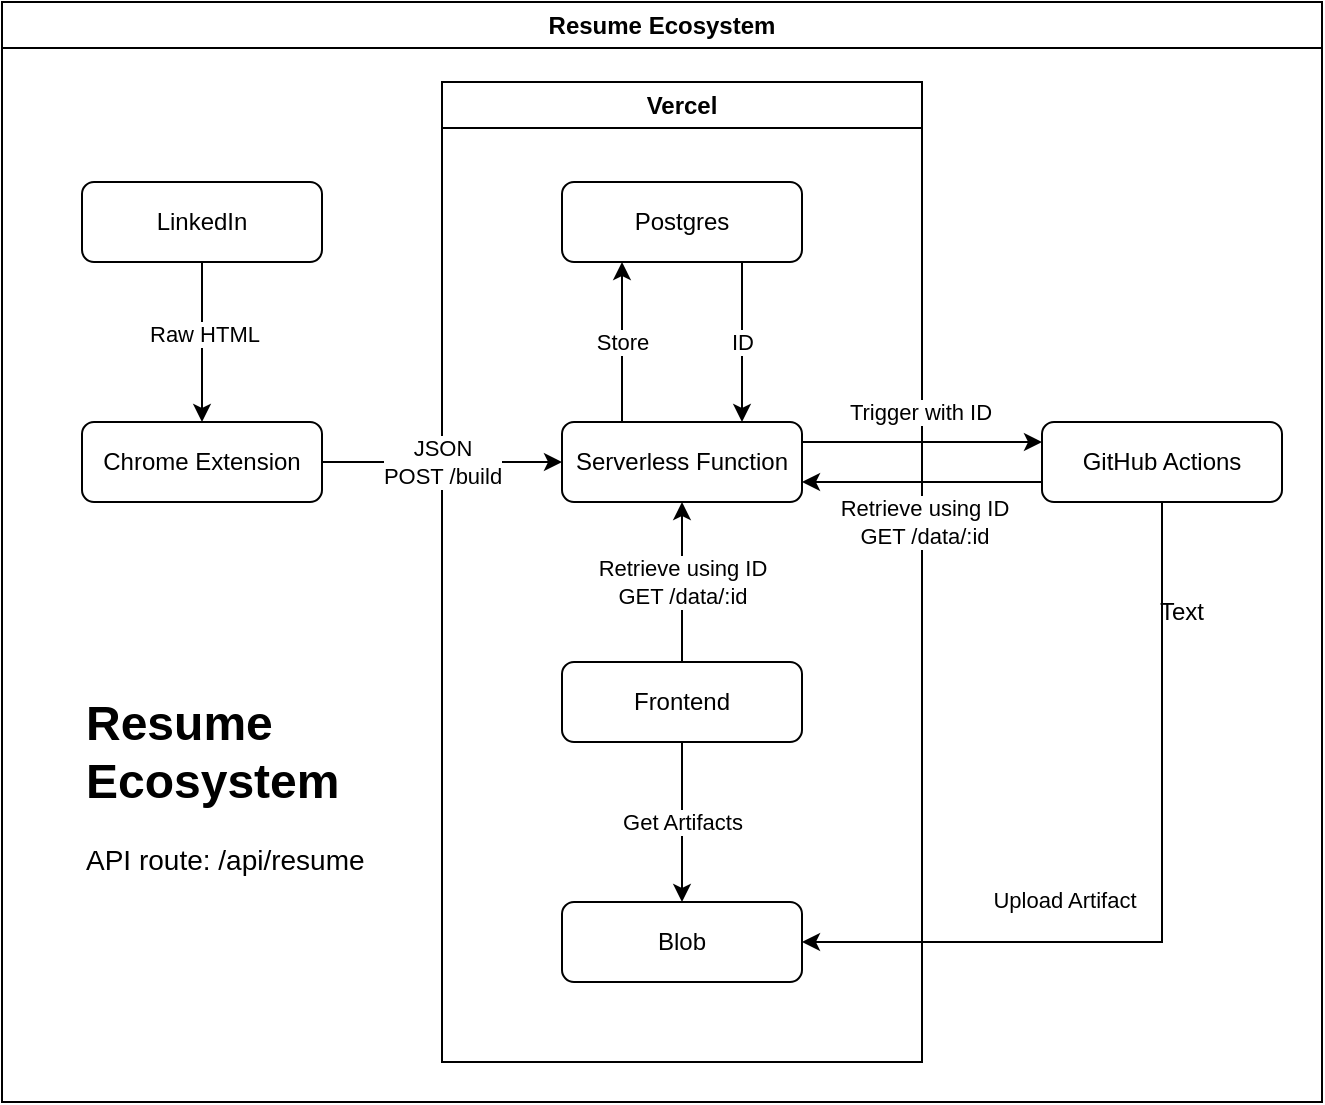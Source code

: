 <mxfile version="22.1.22" type="embed">
  <diagram name="System Structure" id="ZJ2hxQDpWpJ5bP6UpDXm">
    <mxGraphModel dx="944" dy="580" grid="1" gridSize="10" guides="1" tooltips="1" connect="1" arrows="1" fold="1" page="1" pageScale="1" pageWidth="850" pageHeight="1100" math="0" shadow="0">
      <root>
        <mxCell id="0" />
        <mxCell id="1" parent="0" />
        <mxCell id="JhRV-Fy7fuXpMnecIwgt-110" value="&lt;font style=&quot;font-size: 12px;&quot;&gt;Resume Ecosystem&lt;/font&gt;" style="swimlane;whiteSpace=wrap;html=1;" parent="1" vertex="1">
          <mxGeometry x="80" y="110" width="660" height="550" as="geometry" />
        </mxCell>
        <mxCell id="JhRV-Fy7fuXpMnecIwgt-4" value="LinkedIn" style="rounded=1;whiteSpace=wrap;html=1;" parent="JhRV-Fy7fuXpMnecIwgt-110" vertex="1">
          <mxGeometry x="40" y="90" width="120" height="40" as="geometry" />
        </mxCell>
        <mxCell id="JhRV-Fy7fuXpMnecIwgt-8" value="" style="endArrow=classic;html=1;rounded=0;exitX=0.5;exitY=1;exitDx=0;exitDy=0;entryX=0.5;entryY=0;entryDx=0;entryDy=0;" parent="JhRV-Fy7fuXpMnecIwgt-110" source="JhRV-Fy7fuXpMnecIwgt-4" target="JhRV-Fy7fuXpMnecIwgt-11" edge="1">
          <mxGeometry width="50" height="50" relative="1" as="geometry">
            <mxPoint x="340" y="220" as="sourcePoint" />
            <mxPoint x="160" y="90" as="targetPoint" />
          </mxGeometry>
        </mxCell>
        <mxCell id="JhRV-Fy7fuXpMnecIwgt-9" value="Raw HTML" style="edgeLabel;html=1;align=center;verticalAlign=middle;resizable=0;points=[];" parent="JhRV-Fy7fuXpMnecIwgt-8" vertex="1" connectable="0">
          <mxGeometry x="-0.1" y="1" relative="1" as="geometry">
            <mxPoint as="offset" />
          </mxGeometry>
        </mxCell>
        <mxCell id="JhRV-Fy7fuXpMnecIwgt-71" style="edgeStyle=orthogonalEdgeStyle;rounded=0;orthogonalLoop=1;jettySize=auto;html=1;entryX=0;entryY=0.5;entryDx=0;entryDy=0;" parent="JhRV-Fy7fuXpMnecIwgt-110" source="JhRV-Fy7fuXpMnecIwgt-11" target="JhRV-Fy7fuXpMnecIwgt-26" edge="1">
          <mxGeometry relative="1" as="geometry" />
        </mxCell>
        <mxCell id="JhRV-Fy7fuXpMnecIwgt-11" value="Chrome Extension" style="rounded=1;whiteSpace=wrap;html=1;" parent="JhRV-Fy7fuXpMnecIwgt-110" vertex="1">
          <mxGeometry x="40" y="210" width="120" height="40" as="geometry" />
        </mxCell>
        <mxCell id="JhRV-Fy7fuXpMnecIwgt-21" value="Vercel" style="swimlane;whiteSpace=wrap;html=1;" parent="JhRV-Fy7fuXpMnecIwgt-110" vertex="1">
          <mxGeometry x="220" y="40" width="240" height="490" as="geometry">
            <mxRectangle x="220" y="50" width="80" height="30" as="alternateBounds" />
          </mxGeometry>
        </mxCell>
        <mxCell id="JhRV-Fy7fuXpMnecIwgt-54" value="ID" style="edgeStyle=orthogonalEdgeStyle;rounded=0;orthogonalLoop=1;jettySize=auto;html=1;exitX=0.75;exitY=1;exitDx=0;exitDy=0;entryX=0.75;entryY=0;entryDx=0;entryDy=0;" parent="JhRV-Fy7fuXpMnecIwgt-21" source="JhRV-Fy7fuXpMnecIwgt-23" target="JhRV-Fy7fuXpMnecIwgt-26" edge="1">
          <mxGeometry relative="1" as="geometry" />
        </mxCell>
        <mxCell id="JhRV-Fy7fuXpMnecIwgt-23" value="Postgres" style="rounded=1;whiteSpace=wrap;html=1;" parent="JhRV-Fy7fuXpMnecIwgt-21" vertex="1">
          <mxGeometry x="60" y="50" width="120" height="40" as="geometry" />
        </mxCell>
        <mxCell id="JhRV-Fy7fuXpMnecIwgt-53" value="Store" style="edgeStyle=orthogonalEdgeStyle;rounded=0;orthogonalLoop=1;jettySize=auto;html=1;exitX=0.25;exitY=0;exitDx=0;exitDy=0;entryX=0.25;entryY=1;entryDx=0;entryDy=0;" parent="JhRV-Fy7fuXpMnecIwgt-21" source="JhRV-Fy7fuXpMnecIwgt-26" target="JhRV-Fy7fuXpMnecIwgt-23" edge="1">
          <mxGeometry relative="1" as="geometry">
            <mxPoint as="offset" />
          </mxGeometry>
        </mxCell>
        <mxCell id="JhRV-Fy7fuXpMnecIwgt-26" value="&lt;span style=&quot;font-size: 12.0px;&quot;&gt;Serverless Function&lt;/span&gt;" style="rounded=1;whiteSpace=wrap;html=1;" parent="JhRV-Fy7fuXpMnecIwgt-21" vertex="1">
          <mxGeometry x="60" y="170" width="120" height="40" as="geometry" />
        </mxCell>
        <mxCell id="JhRV-Fy7fuXpMnecIwgt-25" value="Blob" style="rounded=1;whiteSpace=wrap;html=1;" parent="JhRV-Fy7fuXpMnecIwgt-21" vertex="1">
          <mxGeometry x="60" y="410" width="120" height="40" as="geometry" />
        </mxCell>
        <mxCell id="JhRV-Fy7fuXpMnecIwgt-84" value="&lt;div&gt;JSON&lt;/div&gt;&lt;div&gt;POST /build&lt;/div&gt;" style="edgeLabel;html=1;align=center;verticalAlign=middle;resizable=0;points=[];" parent="JhRV-Fy7fuXpMnecIwgt-21" vertex="1" connectable="0">
          <mxGeometry y="190" as="geometry" />
        </mxCell>
        <mxCell id="JhRV-Fy7fuXpMnecIwgt-105" value="&lt;div style=&quot;border-color: var(--border-color);&quot;&gt;Retrieve using ID&lt;br style=&quot;border-color: var(--border-color);&quot;&gt;&lt;/div&gt;GET /data/:id" style="edgeStyle=orthogonalEdgeStyle;rounded=0;orthogonalLoop=1;jettySize=auto;html=1;exitX=0.5;exitY=0;exitDx=0;exitDy=0;entryX=0.5;entryY=1;entryDx=0;entryDy=0;" parent="JhRV-Fy7fuXpMnecIwgt-21" source="JhRV-Fy7fuXpMnecIwgt-96" target="JhRV-Fy7fuXpMnecIwgt-26" edge="1">
          <mxGeometry relative="1" as="geometry" />
        </mxCell>
        <mxCell id="JhRV-Fy7fuXpMnecIwgt-96" value="Frontend" style="rounded=1;whiteSpace=wrap;html=1;" parent="JhRV-Fy7fuXpMnecIwgt-21" vertex="1">
          <mxGeometry x="60" y="290" width="120" height="40" as="geometry" />
        </mxCell>
        <mxCell id="JhRV-Fy7fuXpMnecIwgt-103" value="Get Artifacts" style="endArrow=classic;html=1;rounded=0;exitX=0.5;exitY=1;exitDx=0;exitDy=0;entryX=0.5;entryY=0;entryDx=0;entryDy=0;" parent="JhRV-Fy7fuXpMnecIwgt-21" source="JhRV-Fy7fuXpMnecIwgt-96" target="JhRV-Fy7fuXpMnecIwgt-25" edge="1">
          <mxGeometry width="50" height="50" relative="1" as="geometry">
            <mxPoint x="20" y="240" as="sourcePoint" />
            <mxPoint x="70" y="190" as="targetPoint" />
          </mxGeometry>
        </mxCell>
        <mxCell id="JhRV-Fy7fuXpMnecIwgt-63" style="edgeStyle=orthogonalEdgeStyle;rounded=0;orthogonalLoop=1;jettySize=auto;html=1;entryX=1;entryY=0.75;entryDx=0;entryDy=0;exitX=0;exitY=0.75;exitDx=0;exitDy=0;" parent="JhRV-Fy7fuXpMnecIwgt-110" source="JhRV-Fy7fuXpMnecIwgt-27" target="JhRV-Fy7fuXpMnecIwgt-26" edge="1">
          <mxGeometry relative="1" as="geometry">
            <Array as="points">
              <mxPoint x="470" y="240" />
              <mxPoint x="470" y="240" />
            </Array>
          </mxGeometry>
        </mxCell>
        <mxCell id="JhRV-Fy7fuXpMnecIwgt-64" value="&lt;div&gt;Retrieve using ID&lt;br&gt;&lt;/div&gt;&lt;div&gt;GET /data/:id&lt;/div&gt;" style="edgeLabel;html=1;align=center;verticalAlign=middle;resizable=0;points=[];" parent="JhRV-Fy7fuXpMnecIwgt-63" vertex="1" connectable="0">
          <mxGeometry x="-0.357" y="-1" relative="1" as="geometry">
            <mxPoint x="-21" y="21" as="offset" />
          </mxGeometry>
        </mxCell>
        <mxCell id="JhRV-Fy7fuXpMnecIwgt-108" style="edgeStyle=orthogonalEdgeStyle;rounded=0;orthogonalLoop=1;jettySize=auto;html=1;entryX=1;entryY=0.5;entryDx=0;entryDy=0;" parent="JhRV-Fy7fuXpMnecIwgt-110" source="JhRV-Fy7fuXpMnecIwgt-27" target="JhRV-Fy7fuXpMnecIwgt-25" edge="1">
          <mxGeometry relative="1" as="geometry">
            <mxPoint x="580" y="480" as="targetPoint" />
            <Array as="points">
              <mxPoint x="580" y="470" />
            </Array>
          </mxGeometry>
        </mxCell>
        <mxCell id="JhRV-Fy7fuXpMnecIwgt-109" value="Upload Artifact" style="edgeLabel;html=1;align=center;verticalAlign=middle;resizable=0;points=[];" parent="JhRV-Fy7fuXpMnecIwgt-108" vertex="1" connectable="0">
          <mxGeometry x="0.312" y="-2" relative="1" as="geometry">
            <mxPoint x="-7" y="-19" as="offset" />
          </mxGeometry>
        </mxCell>
        <mxCell id="JhRV-Fy7fuXpMnecIwgt-27" value="GitHub Actions" style="rounded=1;whiteSpace=wrap;html=1;" parent="JhRV-Fy7fuXpMnecIwgt-110" vertex="1">
          <mxGeometry x="520" y="210" width="120" height="40" as="geometry" />
        </mxCell>
        <mxCell id="JhRV-Fy7fuXpMnecIwgt-80" style="edgeStyle=orthogonalEdgeStyle;rounded=0;orthogonalLoop=1;jettySize=auto;html=1;exitX=1;exitY=0.25;exitDx=0;exitDy=0;entryX=0;entryY=0.25;entryDx=0;entryDy=0;" parent="JhRV-Fy7fuXpMnecIwgt-110" source="JhRV-Fy7fuXpMnecIwgt-26" target="JhRV-Fy7fuXpMnecIwgt-27" edge="1">
          <mxGeometry relative="1" as="geometry" />
        </mxCell>
        <mxCell id="JhRV-Fy7fuXpMnecIwgt-81" value="Trigger with ID" style="edgeLabel;html=1;align=center;verticalAlign=middle;resizable=0;points=[];" parent="JhRV-Fy7fuXpMnecIwgt-80" vertex="1" connectable="0">
          <mxGeometry x="-0.075" y="4" relative="1" as="geometry">
            <mxPoint x="3" y="-11" as="offset" />
          </mxGeometry>
        </mxCell>
        <mxCell id="JhRV-Fy7fuXpMnecIwgt-89" value="&lt;h1 style=&quot;margin-top: 0px;&quot;&gt;Resume Ecosystem&lt;/h1&gt;&lt;p&gt;&lt;font style=&quot;font-size: 14px;&quot;&gt;API route: /api/resume&lt;/font&gt;&lt;/p&gt;" style="text;html=1;whiteSpace=wrap;overflow=hidden;rounded=0;" parent="JhRV-Fy7fuXpMnecIwgt-110" vertex="1">
          <mxGeometry x="40" y="340" width="150" height="110" as="geometry" />
        </mxCell>
        <mxCell id="2" value="Text" style="text;strokeColor=none;align=center;fillColor=none;html=1;verticalAlign=middle;whiteSpace=wrap;rounded=0;" vertex="1" parent="1">
          <mxGeometry x="640" y="400" width="60" height="30" as="geometry" />
        </mxCell>
      </root>
    </mxGraphModel>
  </diagram>
</mxfile>
